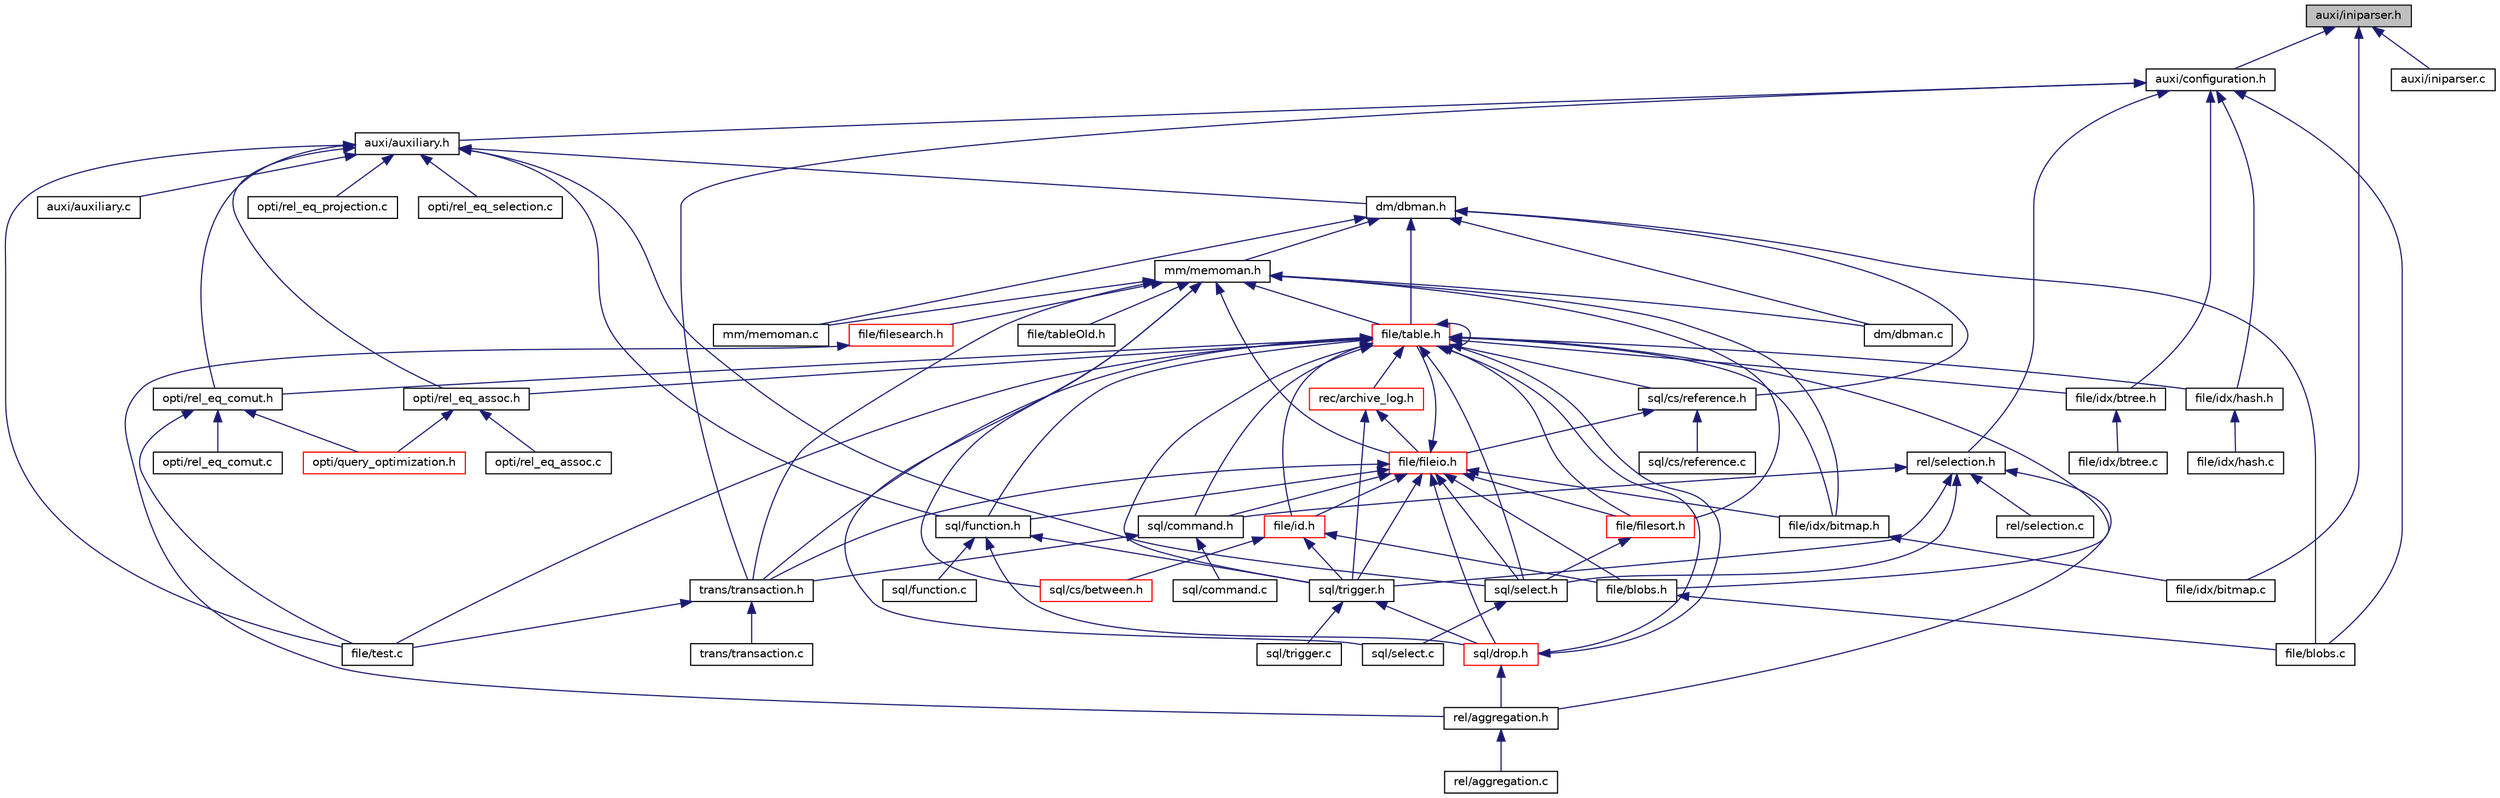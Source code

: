 digraph "auxi/iniparser.h"
{
 // LATEX_PDF_SIZE
  bgcolor="transparent";
  edge [fontname="Helvetica",fontsize="10",labelfontname="Helvetica",labelfontsize="10"];
  node [fontname="Helvetica",fontsize="10",shape=record];
  Node1 [label="auxi/iniparser.h",height=0.2,width=0.4,color="black", fillcolor="grey75", style="filled", fontcolor="black",tooltip="Parser for ini files."];
  Node1 -> Node2 [dir="back",color="midnightblue",fontsize="10",style="solid",fontname="Helvetica"];
  Node2 [label="auxi/configuration.h",height=0.2,width=0.4,color="black",URL="$configuration_8h.html",tooltip=" "];
  Node2 -> Node3 [dir="back",color="midnightblue",fontsize="10",style="solid",fontname="Helvetica"];
  Node3 [label="auxi/auxiliary.h",height=0.2,width=0.4,color="black",URL="$auxiliary_8h.html",tooltip=" "];
  Node3 -> Node4 [dir="back",color="midnightblue",fontsize="10",style="solid",fontname="Helvetica"];
  Node4 [label="auxi/auxiliary.c",height=0.2,width=0.4,color="black",URL="$auxiliary_8c.html",tooltip=" "];
  Node3 -> Node5 [dir="back",color="midnightblue",fontsize="10",style="solid",fontname="Helvetica"];
  Node5 [label="dm/dbman.h",height=0.2,width=0.4,color="black",URL="$dbman_8h.html",tooltip=" "];
  Node5 -> Node6 [dir="back",color="midnightblue",fontsize="10",style="solid",fontname="Helvetica"];
  Node6 [label="dm/dbman.c",height=0.2,width=0.4,color="black",URL="$dbman_8c.html",tooltip=" "];
  Node5 -> Node7 [dir="back",color="midnightblue",fontsize="10",style="solid",fontname="Helvetica"];
  Node7 [label="mm/memoman.h",height=0.2,width=0.4,color="black",URL="$memoman_8h.html",tooltip=" "];
  Node7 -> Node6 [dir="back",color="midnightblue",fontsize="10",style="solid",fontname="Helvetica"];
  Node7 -> Node8 [dir="back",color="midnightblue",fontsize="10",style="solid",fontname="Helvetica"];
  Node8 [label="mm/memoman.c",height=0.2,width=0.4,color="black",URL="$memoman_8c.html",tooltip=" "];
  Node7 -> Node9 [dir="back",color="midnightblue",fontsize="10",style="solid",fontname="Helvetica"];
  Node9 [label="file/table.h",height=0.2,width=0.4,color="red",URL="$table_8h.html",tooltip=" "];
  Node9 -> Node10 [dir="back",color="midnightblue",fontsize="10",style="solid",fontname="Helvetica"];
  Node10 [label="file/blobs.h",height=0.2,width=0.4,color="black",URL="$blobs_8h.html",tooltip=" "];
  Node10 -> Node11 [dir="back",color="midnightblue",fontsize="10",style="solid",fontname="Helvetica"];
  Node11 [label="file/blobs.c",height=0.2,width=0.4,color="black",URL="$blobs_8c.html",tooltip=" "];
  Node9 -> Node12 [dir="back",color="midnightblue",fontsize="10",style="solid",fontname="Helvetica"];
  Node12 [label="sql/drop.h",height=0.2,width=0.4,color="red",URL="$drop_8h.html",tooltip=" "];
  Node12 -> Node9 [dir="back",color="midnightblue",fontsize="10",style="solid",fontname="Helvetica"];
  Node12 -> Node14 [dir="back",color="midnightblue",fontsize="10",style="solid",fontname="Helvetica"];
  Node14 [label="rel/aggregation.h",height=0.2,width=0.4,color="black",URL="$aggregation_8h.html",tooltip=" "];
  Node14 -> Node15 [dir="back",color="midnightblue",fontsize="10",style="solid",fontname="Helvetica"];
  Node15 [label="rel/aggregation.c",height=0.2,width=0.4,color="black",URL="$aggregation_8c.html",tooltip=" "];
  Node9 -> Node27 [dir="back",color="midnightblue",fontsize="10",style="solid",fontname="Helvetica"];
  Node27 [label="sql/cs/reference.h",height=0.2,width=0.4,color="black",URL="$reference_8h.html",tooltip=" "];
  Node27 -> Node28 [dir="back",color="midnightblue",fontsize="10",style="solid",fontname="Helvetica"];
  Node28 [label="file/fileio.h",height=0.2,width=0.4,color="red",URL="$fileio_8h.html",tooltip=" "];
  Node28 -> Node12 [dir="back",color="midnightblue",fontsize="10",style="solid",fontname="Helvetica"];
  Node28 -> Node10 [dir="back",color="midnightblue",fontsize="10",style="solid",fontname="Helvetica"];
  Node28 -> Node29 [dir="back",color="midnightblue",fontsize="10",style="solid",fontname="Helvetica"];
  Node29 [label="file/id.h",height=0.2,width=0.4,color="red",URL="$id_8h.html",tooltip=" "];
  Node29 -> Node10 [dir="back",color="midnightblue",fontsize="10",style="solid",fontname="Helvetica"];
  Node29 -> Node59 [dir="back",color="midnightblue",fontsize="10",style="solid",fontname="Helvetica"];
  Node59 [label="sql/cs/between.h",height=0.2,width=0.4,color="red",URL="$between_8h.html",tooltip=" "];
  Node29 -> Node46 [dir="back",color="midnightblue",fontsize="10",style="solid",fontname="Helvetica"];
  Node46 [label="sql/trigger.h",height=0.2,width=0.4,color="black",URL="$trigger_8h.html",tooltip=" "];
  Node46 -> Node12 [dir="back",color="midnightblue",fontsize="10",style="solid",fontname="Helvetica"];
  Node46 -> Node47 [dir="back",color="midnightblue",fontsize="10",style="solid",fontname="Helvetica"];
  Node47 [label="sql/trigger.c",height=0.2,width=0.4,color="black",URL="$trigger_8c.html",tooltip=" "];
  Node28 -> Node34 [dir="back",color="midnightblue",fontsize="10",style="solid",fontname="Helvetica"];
  Node34 [label="file/filesort.h",height=0.2,width=0.4,color="red",URL="$filesort_8h.html",tooltip=" "];
  Node34 -> Node36 [dir="back",color="midnightblue",fontsize="10",style="solid",fontname="Helvetica"];
  Node36 [label="sql/select.h",height=0.2,width=0.4,color="black",URL="$select_8h.html",tooltip=" "];
  Node36 -> Node37 [dir="back",color="midnightblue",fontsize="10",style="solid",fontname="Helvetica"];
  Node37 [label="sql/select.c",height=0.2,width=0.4,color="black",URL="$select_8c.html",tooltip=" "];
  Node28 -> Node9 [dir="back",color="midnightblue",fontsize="10",style="solid",fontname="Helvetica"];
  Node28 -> Node41 [dir="back",color="midnightblue",fontsize="10",style="solid",fontname="Helvetica"];
  Node41 [label="sql/command.h",height=0.2,width=0.4,color="black",URL="$command_8h.html",tooltip=" "];
  Node41 -> Node42 [dir="back",color="midnightblue",fontsize="10",style="solid",fontname="Helvetica"];
  Node42 [label="trans/transaction.h",height=0.2,width=0.4,color="black",URL="$transaction_8h.html",tooltip=" "];
  Node42 -> Node39 [dir="back",color="midnightblue",fontsize="10",style="solid",fontname="Helvetica"];
  Node39 [label="file/test.c",height=0.2,width=0.4,color="black",URL="$file_2test_8c.html",tooltip=" "];
  Node42 -> Node43 [dir="back",color="midnightblue",fontsize="10",style="solid",fontname="Helvetica"];
  Node43 [label="trans/transaction.c",height=0.2,width=0.4,color="black",URL="$transaction_8c.html",tooltip=" "];
  Node41 -> Node44 [dir="back",color="midnightblue",fontsize="10",style="solid",fontname="Helvetica"];
  Node44 [label="sql/command.c",height=0.2,width=0.4,color="black",URL="$command_8c.html",tooltip=" "];
  Node28 -> Node42 [dir="back",color="midnightblue",fontsize="10",style="solid",fontname="Helvetica"];
  Node28 -> Node49 [dir="back",color="midnightblue",fontsize="10",style="solid",fontname="Helvetica"];
  Node49 [label="file/idx/bitmap.h",height=0.2,width=0.4,color="black",URL="$bitmap_8h.html",tooltip=" "];
  Node49 -> Node50 [dir="back",color="midnightblue",fontsize="10",style="solid",fontname="Helvetica"];
  Node50 [label="file/idx/bitmap.c",height=0.2,width=0.4,color="black",URL="$bitmap_8c.html",tooltip=" "];
  Node28 -> Node46 [dir="back",color="midnightblue",fontsize="10",style="solid",fontname="Helvetica"];
  Node28 -> Node83 [dir="back",color="midnightblue",fontsize="10",style="solid",fontname="Helvetica"];
  Node83 [label="sql/function.h",height=0.2,width=0.4,color="black",URL="$function_8h.html",tooltip=" "];
  Node83 -> Node46 [dir="back",color="midnightblue",fontsize="10",style="solid",fontname="Helvetica"];
  Node83 -> Node12 [dir="back",color="midnightblue",fontsize="10",style="solid",fontname="Helvetica"];
  Node83 -> Node84 [dir="back",color="midnightblue",fontsize="10",style="solid",fontname="Helvetica"];
  Node84 [label="sql/function.c",height=0.2,width=0.4,color="black",URL="$function_8c.html",tooltip=" "];
  Node28 -> Node36 [dir="back",color="midnightblue",fontsize="10",style="solid",fontname="Helvetica"];
  Node27 -> Node85 [dir="back",color="midnightblue",fontsize="10",style="solid",fontname="Helvetica"];
  Node85 [label="sql/cs/reference.c",height=0.2,width=0.4,color="black",URL="$reference_8c.html",tooltip=" "];
  Node9 -> Node29 [dir="back",color="midnightblue",fontsize="10",style="solid",fontname="Helvetica"];
  Node9 -> Node86 [dir="back",color="midnightblue",fontsize="10",style="solid",fontname="Helvetica"];
  Node86 [label="rec/archive_log.h",height=0.2,width=0.4,color="red",URL="$archive__log_8h.html",tooltip=" "];
  Node86 -> Node28 [dir="back",color="midnightblue",fontsize="10",style="solid",fontname="Helvetica"];
  Node86 -> Node46 [dir="back",color="midnightblue",fontsize="10",style="solid",fontname="Helvetica"];
  Node9 -> Node34 [dir="back",color="midnightblue",fontsize="10",style="solid",fontname="Helvetica"];
  Node9 -> Node9 [dir="back",color="midnightblue",fontsize="10",style="solid",fontname="Helvetica"];
  Node9 -> Node41 [dir="back",color="midnightblue",fontsize="10",style="solid",fontname="Helvetica"];
  Node9 -> Node42 [dir="back",color="midnightblue",fontsize="10",style="solid",fontname="Helvetica"];
  Node9 -> Node39 [dir="back",color="midnightblue",fontsize="10",style="solid",fontname="Helvetica"];
  Node9 -> Node90 [dir="back",color="midnightblue",fontsize="10",style="solid",fontname="Helvetica"];
  Node90 [label="opti/rel_eq_comut.h",height=0.2,width=0.4,color="black",URL="$rel__eq__comut_8h.html",tooltip=" "];
  Node90 -> Node39 [dir="back",color="midnightblue",fontsize="10",style="solid",fontname="Helvetica"];
  Node90 -> Node62 [dir="back",color="midnightblue",fontsize="10",style="solid",fontname="Helvetica"];
  Node62 [label="opti/query_optimization.h",height=0.2,width=0.4,color="red",URL="$query__optimization_8h.html",tooltip=" "];
  Node90 -> Node91 [dir="back",color="midnightblue",fontsize="10",style="solid",fontname="Helvetica"];
  Node91 [label="opti/rel_eq_comut.c",height=0.2,width=0.4,color="black",URL="$rel__eq__comut_8c.html",tooltip=" "];
  Node9 -> Node49 [dir="back",color="midnightblue",fontsize="10",style="solid",fontname="Helvetica"];
  Node9 -> Node51 [dir="back",color="midnightblue",fontsize="10",style="solid",fontname="Helvetica"];
  Node51 [label="file/idx/btree.h",height=0.2,width=0.4,color="black",URL="$btree_8h.html",tooltip=" "];
  Node51 -> Node52 [dir="back",color="midnightblue",fontsize="10",style="solid",fontname="Helvetica"];
  Node52 [label="file/idx/btree.c",height=0.2,width=0.4,color="black",URL="$btree_8c.html",tooltip=" "];
  Node9 -> Node53 [dir="back",color="midnightblue",fontsize="10",style="solid",fontname="Helvetica"];
  Node53 [label="file/idx/hash.h",height=0.2,width=0.4,color="black",URL="$hash_8h.html",tooltip=" "];
  Node53 -> Node54 [dir="back",color="midnightblue",fontsize="10",style="solid",fontname="Helvetica"];
  Node54 [label="file/idx/hash.c",height=0.2,width=0.4,color="black",URL="$hash_8c.html",tooltip=" "];
  Node9 -> Node94 [dir="back",color="midnightblue",fontsize="10",style="solid",fontname="Helvetica"];
  Node94 [label="opti/rel_eq_assoc.h",height=0.2,width=0.4,color="black",URL="$rel__eq__assoc_8h.html",tooltip=" "];
  Node94 -> Node62 [dir="back",color="midnightblue",fontsize="10",style="solid",fontname="Helvetica"];
  Node94 -> Node95 [dir="back",color="midnightblue",fontsize="10",style="solid",fontname="Helvetica"];
  Node95 [label="opti/rel_eq_assoc.c",height=0.2,width=0.4,color="black",URL="$rel__eq__assoc_8c.html",tooltip=" "];
  Node9 -> Node46 [dir="back",color="midnightblue",fontsize="10",style="solid",fontname="Helvetica"];
  Node9 -> Node83 [dir="back",color="midnightblue",fontsize="10",style="solid",fontname="Helvetica"];
  Node9 -> Node36 [dir="back",color="midnightblue",fontsize="10",style="solid",fontname="Helvetica"];
  Node7 -> Node28 [dir="back",color="midnightblue",fontsize="10",style="solid",fontname="Helvetica"];
  Node7 -> Node32 [dir="back",color="midnightblue",fontsize="10",style="solid",fontname="Helvetica"];
  Node32 [label="file/filesearch.h",height=0.2,width=0.4,color="red",URL="$filesearch_8h.html",tooltip=" "];
  Node32 -> Node14 [dir="back",color="midnightblue",fontsize="10",style="solid",fontname="Helvetica"];
  Node7 -> Node34 [dir="back",color="midnightblue",fontsize="10",style="solid",fontname="Helvetica"];
  Node7 -> Node98 [dir="back",color="midnightblue",fontsize="10",style="solid",fontname="Helvetica"];
  Node98 [label="file/tableOld.h",height=0.2,width=0.4,color="black",URL="$tableOld_8h.html",tooltip=" "];
  Node7 -> Node42 [dir="back",color="midnightblue",fontsize="10",style="solid",fontname="Helvetica"];
  Node7 -> Node49 [dir="back",color="midnightblue",fontsize="10",style="solid",fontname="Helvetica"];
  Node7 -> Node59 [dir="back",color="midnightblue",fontsize="10",style="solid",fontname="Helvetica"];
  Node7 -> Node37 [dir="back",color="midnightblue",fontsize="10",style="solid",fontname="Helvetica"];
  Node5 -> Node8 [dir="back",color="midnightblue",fontsize="10",style="solid",fontname="Helvetica"];
  Node5 -> Node11 [dir="back",color="midnightblue",fontsize="10",style="solid",fontname="Helvetica"];
  Node5 -> Node27 [dir="back",color="midnightblue",fontsize="10",style="solid",fontname="Helvetica"];
  Node5 -> Node9 [dir="back",color="midnightblue",fontsize="10",style="solid",fontname="Helvetica"];
  Node3 -> Node39 [dir="back",color="midnightblue",fontsize="10",style="solid",fontname="Helvetica"];
  Node3 -> Node90 [dir="back",color="midnightblue",fontsize="10",style="solid",fontname="Helvetica"];
  Node3 -> Node94 [dir="back",color="midnightblue",fontsize="10",style="solid",fontname="Helvetica"];
  Node3 -> Node97 [dir="back",color="midnightblue",fontsize="10",style="solid",fontname="Helvetica"];
  Node97 [label="opti/rel_eq_projection.c",height=0.2,width=0.4,color="black",URL="$rel__eq__projection_8c.html",tooltip=" "];
  Node3 -> Node93 [dir="back",color="midnightblue",fontsize="10",style="solid",fontname="Helvetica"];
  Node93 [label="opti/rel_eq_selection.c",height=0.2,width=0.4,color="black",URL="$rel__eq__selection_8c.html",tooltip=" "];
  Node3 -> Node83 [dir="back",color="midnightblue",fontsize="10",style="solid",fontname="Helvetica"];
  Node3 -> Node36 [dir="back",color="midnightblue",fontsize="10",style="solid",fontname="Helvetica"];
  Node2 -> Node11 [dir="back",color="midnightblue",fontsize="10",style="solid",fontname="Helvetica"];
  Node2 -> Node42 [dir="back",color="midnightblue",fontsize="10",style="solid",fontname="Helvetica"];
  Node2 -> Node40 [dir="back",color="midnightblue",fontsize="10",style="solid",fontname="Helvetica"];
  Node40 [label="rel/selection.h",height=0.2,width=0.4,color="black",URL="$selection_8h.html",tooltip=" "];
  Node40 -> Node41 [dir="back",color="midnightblue",fontsize="10",style="solid",fontname="Helvetica"];
  Node40 -> Node14 [dir="back",color="midnightblue",fontsize="10",style="solid",fontname="Helvetica"];
  Node40 -> Node45 [dir="back",color="midnightblue",fontsize="10",style="solid",fontname="Helvetica"];
  Node45 [label="rel/selection.c",height=0.2,width=0.4,color="black",URL="$selection_8c.html",tooltip=" "];
  Node40 -> Node46 [dir="back",color="midnightblue",fontsize="10",style="solid",fontname="Helvetica"];
  Node40 -> Node36 [dir="back",color="midnightblue",fontsize="10",style="solid",fontname="Helvetica"];
  Node2 -> Node51 [dir="back",color="midnightblue",fontsize="10",style="solid",fontname="Helvetica"];
  Node2 -> Node53 [dir="back",color="midnightblue",fontsize="10",style="solid",fontname="Helvetica"];
  Node1 -> Node99 [dir="back",color="midnightblue",fontsize="10",style="solid",fontname="Helvetica"];
  Node99 [label="auxi/iniparser.c",height=0.2,width=0.4,color="black",URL="$iniparser_8c.html",tooltip="Parser for ini files."];
  Node1 -> Node50 [dir="back",color="midnightblue",fontsize="10",style="solid",fontname="Helvetica"];
}
